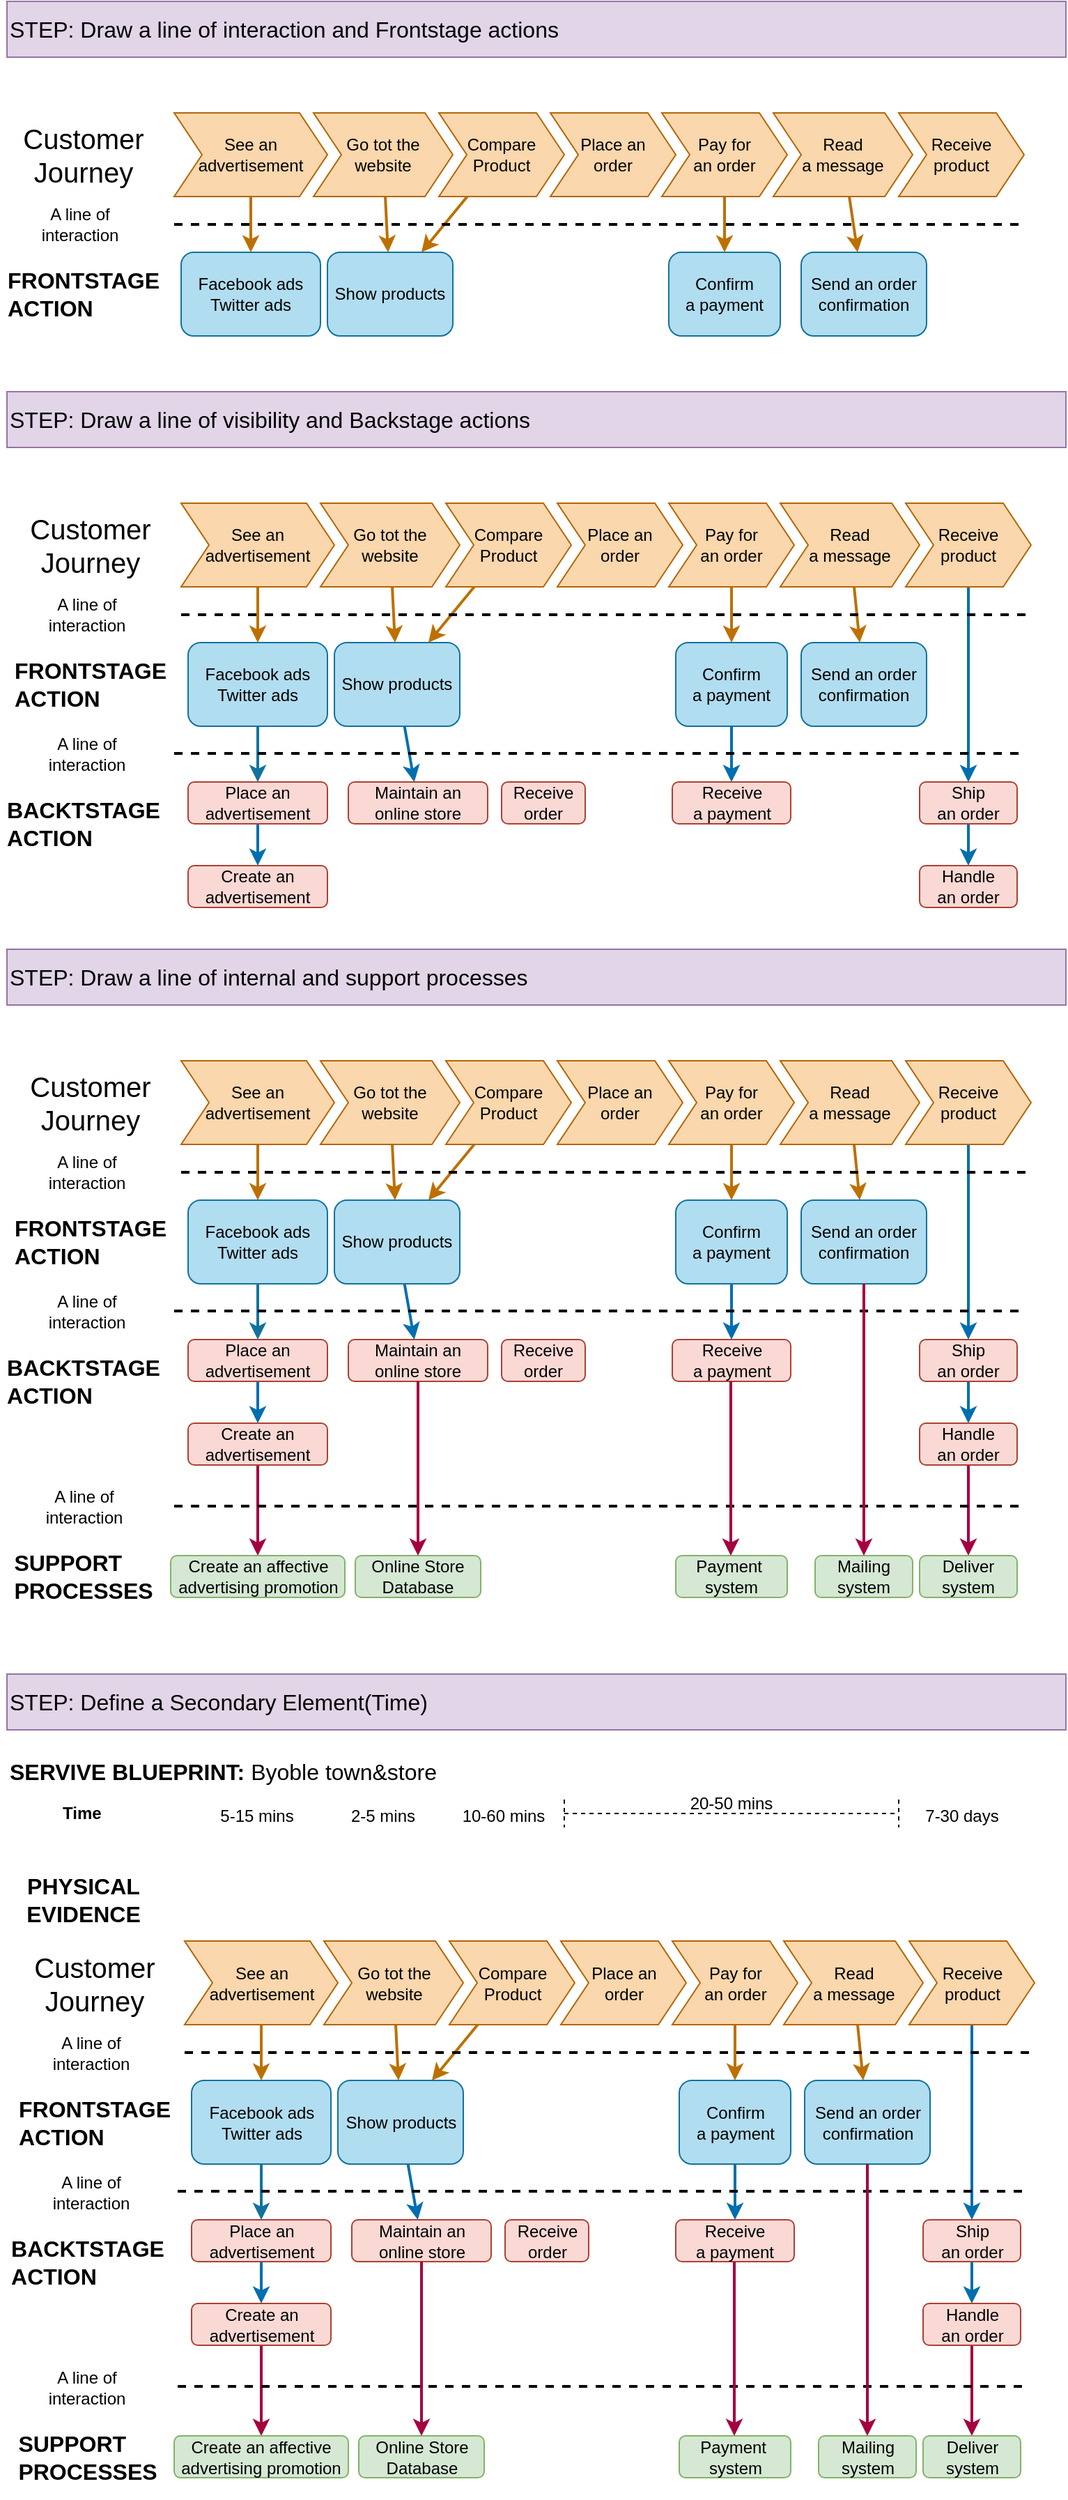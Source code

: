 <mxfile version="15.1.2" type="device"><diagram id="pQJXRi6Va8-4Ya0iCSnt" name="Page-1"><mxGraphModel dx="868" dy="482" grid="1" gridSize="10" guides="1" tooltips="1" connect="1" arrows="1" fold="1" page="1" pageScale="1" pageWidth="850" pageHeight="1100" math="0" shadow="0"><root><mxCell id="0"/><mxCell id="1" parent="0"/><mxCell id="IQzCryZlHW_llL3BDfa_-1" value="STEP: Draw a line of interaction and Frontstage actions" style="rounded=0;whiteSpace=wrap;html=1;align=left;fillColor=#e1d5e7;strokeColor=#9673a6;fontSize=16;" vertex="1" parent="1"><mxGeometry x="40" y="40" width="760" height="40" as="geometry"/></mxCell><mxCell id="IQzCryZlHW_llL3BDfa_-2" value="&lt;font style=&quot;font-size: 20px&quot;&gt;Customer Journey&lt;/font&gt;" style="text;html=1;strokeColor=none;fillColor=none;align=center;verticalAlign=middle;whiteSpace=wrap;rounded=0;" vertex="1" parent="1"><mxGeometry x="40" y="120" width="110" height="60" as="geometry"/></mxCell><mxCell id="IQzCryZlHW_llL3BDfa_-19" value="" style="rounded=0;orthogonalLoop=1;jettySize=auto;html=1;strokeWidth=2;exitX=0.5;exitY=1;exitDx=0;exitDy=0;fillColor=#f0a30a;strokeColor=#BD7000;entryX=0.5;entryY=0;entryDx=0;entryDy=0;" edge="1" parent="1" source="IQzCryZlHW_llL3BDfa_-3" target="IQzCryZlHW_llL3BDfa_-14"><mxGeometry relative="1" as="geometry"><mxPoint x="217" y="217" as="targetPoint"/></mxGeometry></mxCell><mxCell id="IQzCryZlHW_llL3BDfa_-3" value="See an &lt;br&gt;advertisement" style="shape=step;perimeter=stepPerimeter;whiteSpace=wrap;html=1;fixedSize=1;align=center;fillColor=#fad7ac;strokeColor=#b46504;" vertex="1" parent="1"><mxGeometry x="160" y="120" width="110" height="60" as="geometry"/></mxCell><mxCell id="IQzCryZlHW_llL3BDfa_-21" value="" style="rounded=0;orthogonalLoop=1;jettySize=auto;html=1;strokeWidth=2;fillColor=#f0a30a;strokeColor=#BD7000;" edge="1" parent="1" source="IQzCryZlHW_llL3BDfa_-4" target="IQzCryZlHW_llL3BDfa_-15"><mxGeometry relative="1" as="geometry"/></mxCell><mxCell id="IQzCryZlHW_llL3BDfa_-4" value="Go tot the &lt;br&gt;&lt;span style=&quot;color: rgba(0 , 0 , 0 , 0) ; font-family: monospace ; font-size: 0px&quot;&gt;%3CmxGraphModel%3E%3Croot%3E%3CmxCell%20id%3D%220%22%2F%3E%3CmxCell%20id%3D%221%22%20parent%3D%220%22%2F%3E%3CmxCell%20id%3D%222%22%20value%3D%22See%20an%20%26lt%3Bbr%26gt%3Badvertisement%22%20style%3D%22shape%3Dstep%3Bperimeter%3DstepPerimeter%3BwhiteSpace%3Dwrap%3Bhtml%3D1%3BfixedSize%3D1%3Balign%3Dcenter%3BfillColor%3D%23fff2cc%3BstrokeColor%3D%23d6b656%3B%22%20vertex%3D%221%22%20parent%3D%221%22%3E%3CmxGeometry%20x%3D%22150%22%20y%3D%22120%22%20width%3D%22130%22%20height%3D%2260%22%20as%3D%22geometry%22%2F%3E%3C%2FmxCell%3E%3C%2Froot%3E%3C%2FmxGraphModel%3E&lt;/span&gt;website" style="shape=step;perimeter=stepPerimeter;whiteSpace=wrap;html=1;fixedSize=1;align=center;fillColor=#fad7ac;strokeColor=#b46504;" vertex="1" parent="1"><mxGeometry x="260" y="120" width="100" height="60" as="geometry"/></mxCell><mxCell id="IQzCryZlHW_llL3BDfa_-22" value="" style="rounded=0;orthogonalLoop=1;jettySize=auto;html=1;strokeWidth=2;entryX=0.75;entryY=0;entryDx=0;entryDy=0;fillColor=#f0a30a;strokeColor=#BD7000;" edge="1" parent="1" source="IQzCryZlHW_llL3BDfa_-5" target="IQzCryZlHW_llL3BDfa_-15"><mxGeometry relative="1" as="geometry"/></mxCell><mxCell id="IQzCryZlHW_llL3BDfa_-5" value="Compare &lt;br&gt;Product" style="shape=step;perimeter=stepPerimeter;whiteSpace=wrap;html=1;fixedSize=1;align=center;fillColor=#fad7ac;strokeColor=#b46504;" vertex="1" parent="1"><mxGeometry x="350" y="120" width="90" height="60" as="geometry"/></mxCell><mxCell id="IQzCryZlHW_llL3BDfa_-6" value="Place an &lt;br&gt;order" style="shape=step;perimeter=stepPerimeter;whiteSpace=wrap;html=1;fixedSize=1;align=center;fillColor=#fad7ac;strokeColor=#b46504;" vertex="1" parent="1"><mxGeometry x="430" y="120" width="90" height="60" as="geometry"/></mxCell><mxCell id="IQzCryZlHW_llL3BDfa_-24" value="" style="edgeStyle=none;rounded=0;orthogonalLoop=1;jettySize=auto;html=1;strokeWidth=2;fillColor=#f0a30a;strokeColor=#BD7000;" edge="1" parent="1" source="IQzCryZlHW_llL3BDfa_-7" target="IQzCryZlHW_llL3BDfa_-16"><mxGeometry relative="1" as="geometry"/></mxCell><mxCell id="IQzCryZlHW_llL3BDfa_-7" value="Pay for &lt;br&gt;an order" style="shape=step;perimeter=stepPerimeter;whiteSpace=wrap;html=1;fixedSize=1;align=center;fillColor=#fad7ac;strokeColor=#b46504;" vertex="1" parent="1"><mxGeometry x="510" y="120" width="90" height="60" as="geometry"/></mxCell><mxCell id="IQzCryZlHW_llL3BDfa_-25" value="" style="edgeStyle=none;rounded=0;orthogonalLoop=1;jettySize=auto;html=1;strokeWidth=2;fillColor=#f0a30a;strokeColor=#BD7000;" edge="1" parent="1" source="IQzCryZlHW_llL3BDfa_-8" target="IQzCryZlHW_llL3BDfa_-17"><mxGeometry relative="1" as="geometry"/></mxCell><mxCell id="IQzCryZlHW_llL3BDfa_-8" value="Read &lt;br&gt;a message" style="shape=step;perimeter=stepPerimeter;whiteSpace=wrap;html=1;fixedSize=1;align=center;fillColor=#fad7ac;strokeColor=#b46504;" vertex="1" parent="1"><mxGeometry x="590" y="120" width="100" height="60" as="geometry"/></mxCell><mxCell id="IQzCryZlHW_llL3BDfa_-9" value="Receive &lt;br&gt;product" style="shape=step;perimeter=stepPerimeter;whiteSpace=wrap;html=1;fixedSize=1;align=center;fillColor=#fad7ac;strokeColor=#b46504;" vertex="1" parent="1"><mxGeometry x="680" y="120" width="90" height="60" as="geometry"/></mxCell><mxCell id="IQzCryZlHW_llL3BDfa_-10" value="" style="endArrow=none;dashed=1;html=1;strokeWidth=2;" edge="1" parent="1"><mxGeometry width="50" height="50" relative="1" as="geometry"><mxPoint x="160" y="200" as="sourcePoint"/><mxPoint x="770" y="200" as="targetPoint"/></mxGeometry></mxCell><mxCell id="IQzCryZlHW_llL3BDfa_-12" value="A line of &lt;br&gt;interaction" style="text;html=1;strokeColor=none;fillColor=none;align=center;verticalAlign=middle;whiteSpace=wrap;rounded=0;" vertex="1" parent="1"><mxGeometry x="35" y="190" width="115" height="20" as="geometry"/></mxCell><mxCell id="IQzCryZlHW_llL3BDfa_-13" value="&lt;font style=&quot;font-size: 16px&quot;&gt;FRONTSTAGE&lt;br&gt;&lt;div style=&quot;text-align: left&quot;&gt;&lt;span&gt;ACTION&lt;/span&gt;&lt;/div&gt;&lt;/font&gt;" style="text;html=1;strokeColor=none;fillColor=none;align=center;verticalAlign=middle;whiteSpace=wrap;rounded=0;fontStyle=1" vertex="1" parent="1"><mxGeometry x="40" y="220" width="110" height="60" as="geometry"/></mxCell><mxCell id="IQzCryZlHW_llL3BDfa_-14" value="Facebook ads&lt;br&gt;Twitter ads" style="rounded=1;whiteSpace=wrap;html=1;align=center;fillColor=#b1ddf0;strokeColor=#10739e;" vertex="1" parent="1"><mxGeometry x="165" y="220" width="100" height="60" as="geometry"/></mxCell><mxCell id="IQzCryZlHW_llL3BDfa_-15" value="Show products" style="rounded=1;whiteSpace=wrap;html=1;align=center;fillColor=#b1ddf0;strokeColor=#10739e;" vertex="1" parent="1"><mxGeometry x="270" y="220" width="90" height="60" as="geometry"/></mxCell><mxCell id="IQzCryZlHW_llL3BDfa_-16" value="Confirm&lt;br&gt;a payment" style="rounded=1;whiteSpace=wrap;html=1;align=center;fillColor=#b1ddf0;strokeColor=#10739e;" vertex="1" parent="1"><mxGeometry x="515" y="220" width="80" height="60" as="geometry"/></mxCell><mxCell id="IQzCryZlHW_llL3BDfa_-17" value="Send an order&lt;br&gt;confirmation" style="rounded=1;whiteSpace=wrap;html=1;align=center;fillColor=#b1ddf0;strokeColor=#10739e;" vertex="1" parent="1"><mxGeometry x="610" y="220" width="90" height="60" as="geometry"/></mxCell><mxCell id="IQzCryZlHW_llL3BDfa_-26" value="STEP: Draw a line of visibility and Backstage actions&amp;nbsp;" style="rounded=0;whiteSpace=wrap;html=1;align=left;fillColor=#e1d5e7;strokeColor=#9673a6;fontSize=16;" vertex="1" parent="1"><mxGeometry x="40" y="320" width="760" height="40" as="geometry"/></mxCell><mxCell id="IQzCryZlHW_llL3BDfa_-27" value="&lt;font style=&quot;font-size: 20px&quot;&gt;Customer Journey&lt;/font&gt;" style="text;html=1;strokeColor=none;fillColor=none;align=center;verticalAlign=middle;whiteSpace=wrap;rounded=0;" vertex="1" parent="1"><mxGeometry x="45" y="400" width="110" height="60" as="geometry"/></mxCell><mxCell id="IQzCryZlHW_llL3BDfa_-28" value="" style="rounded=0;orthogonalLoop=1;jettySize=auto;html=1;strokeWidth=2;exitX=0.5;exitY=1;exitDx=0;exitDy=0;fillColor=#f0a30a;strokeColor=#BD7000;entryX=0.5;entryY=0;entryDx=0;entryDy=0;" edge="1" parent="1" source="IQzCryZlHW_llL3BDfa_-29" target="IQzCryZlHW_llL3BDfa_-43"><mxGeometry relative="1" as="geometry"><mxPoint x="222" y="497" as="targetPoint"/></mxGeometry></mxCell><mxCell id="IQzCryZlHW_llL3BDfa_-29" value="See an &lt;br&gt;advertisement" style="shape=step;perimeter=stepPerimeter;whiteSpace=wrap;html=1;fixedSize=1;align=center;fillColor=#fad7ac;strokeColor=#b46504;" vertex="1" parent="1"><mxGeometry x="165" y="400" width="110" height="60" as="geometry"/></mxCell><mxCell id="IQzCryZlHW_llL3BDfa_-30" value="" style="rounded=0;orthogonalLoop=1;jettySize=auto;html=1;strokeWidth=2;fillColor=#f0a30a;strokeColor=#BD7000;" edge="1" parent="1" source="IQzCryZlHW_llL3BDfa_-31" target="IQzCryZlHW_llL3BDfa_-44"><mxGeometry relative="1" as="geometry"/></mxCell><mxCell id="IQzCryZlHW_llL3BDfa_-31" value="Go tot the &lt;br&gt;&lt;span style=&quot;color: rgba(0 , 0 , 0 , 0) ; font-family: monospace ; font-size: 0px&quot;&gt;%3CmxGraphModel%3E%3Croot%3E%3CmxCell%20id%3D%220%22%2F%3E%3CmxCell%20id%3D%221%22%20parent%3D%220%22%2F%3E%3CmxCell%20id%3D%222%22%20value%3D%22See%20an%20%26lt%3Bbr%26gt%3Badvertisement%22%20style%3D%22shape%3Dstep%3Bperimeter%3DstepPerimeter%3BwhiteSpace%3Dwrap%3Bhtml%3D1%3BfixedSize%3D1%3Balign%3Dcenter%3BfillColor%3D%23fff2cc%3BstrokeColor%3D%23d6b656%3B%22%20vertex%3D%221%22%20parent%3D%221%22%3E%3CmxGeometry%20x%3D%22150%22%20y%3D%22120%22%20width%3D%22130%22%20height%3D%2260%22%20as%3D%22geometry%22%2F%3E%3C%2FmxCell%3E%3C%2Froot%3E%3C%2FmxGraphModel%3E&lt;/span&gt;website" style="shape=step;perimeter=stepPerimeter;whiteSpace=wrap;html=1;fixedSize=1;align=center;fillColor=#fad7ac;strokeColor=#b46504;" vertex="1" parent="1"><mxGeometry x="265" y="400" width="100" height="60" as="geometry"/></mxCell><mxCell id="IQzCryZlHW_llL3BDfa_-32" value="" style="rounded=0;orthogonalLoop=1;jettySize=auto;html=1;strokeWidth=2;entryX=0.75;entryY=0;entryDx=0;entryDy=0;fillColor=#f0a30a;strokeColor=#BD7000;" edge="1" parent="1" source="IQzCryZlHW_llL3BDfa_-33" target="IQzCryZlHW_llL3BDfa_-44"><mxGeometry relative="1" as="geometry"/></mxCell><mxCell id="IQzCryZlHW_llL3BDfa_-33" value="Compare &lt;br&gt;Product" style="shape=step;perimeter=stepPerimeter;whiteSpace=wrap;html=1;fixedSize=1;align=center;fillColor=#fad7ac;strokeColor=#b46504;" vertex="1" parent="1"><mxGeometry x="355" y="400" width="90" height="60" as="geometry"/></mxCell><mxCell id="IQzCryZlHW_llL3BDfa_-34" value="Place an &lt;br&gt;order" style="shape=step;perimeter=stepPerimeter;whiteSpace=wrap;html=1;fixedSize=1;align=center;fillColor=#fad7ac;strokeColor=#b46504;" vertex="1" parent="1"><mxGeometry x="435" y="400" width="90" height="60" as="geometry"/></mxCell><mxCell id="IQzCryZlHW_llL3BDfa_-35" value="" style="edgeStyle=none;rounded=0;orthogonalLoop=1;jettySize=auto;html=1;strokeWidth=2;fillColor=#f0a30a;strokeColor=#BD7000;" edge="1" parent="1" source="IQzCryZlHW_llL3BDfa_-36" target="IQzCryZlHW_llL3BDfa_-45"><mxGeometry relative="1" as="geometry"/></mxCell><mxCell id="IQzCryZlHW_llL3BDfa_-36" value="Pay for &lt;br&gt;an order" style="shape=step;perimeter=stepPerimeter;whiteSpace=wrap;html=1;fixedSize=1;align=center;fillColor=#fad7ac;strokeColor=#b46504;" vertex="1" parent="1"><mxGeometry x="515" y="400" width="90" height="60" as="geometry"/></mxCell><mxCell id="IQzCryZlHW_llL3BDfa_-37" value="" style="edgeStyle=none;rounded=0;orthogonalLoop=1;jettySize=auto;html=1;strokeWidth=2;fillColor=#f0a30a;strokeColor=#BD7000;" edge="1" parent="1" source="IQzCryZlHW_llL3BDfa_-38" target="IQzCryZlHW_llL3BDfa_-46"><mxGeometry relative="1" as="geometry"/></mxCell><mxCell id="IQzCryZlHW_llL3BDfa_-38" value="Read &lt;br&gt;a message" style="shape=step;perimeter=stepPerimeter;whiteSpace=wrap;html=1;fixedSize=1;align=center;fillColor=#fad7ac;strokeColor=#b46504;" vertex="1" parent="1"><mxGeometry x="595" y="400" width="100" height="60" as="geometry"/></mxCell><mxCell id="IQzCryZlHW_llL3BDfa_-62" value="" style="edgeStyle=none;rounded=0;orthogonalLoop=1;jettySize=auto;html=1;fontSize=16;strokeWidth=2;entryX=0.5;entryY=0;entryDx=0;entryDy=0;fillColor=#1ba1e2;strokeColor=#006EAF;" edge="1" parent="1" source="IQzCryZlHW_llL3BDfa_-39" target="IQzCryZlHW_llL3BDfa_-56"><mxGeometry relative="1" as="geometry"/></mxCell><mxCell id="IQzCryZlHW_llL3BDfa_-39" value="Receive &lt;br&gt;product" style="shape=step;perimeter=stepPerimeter;whiteSpace=wrap;html=1;fixedSize=1;align=center;fillColor=#fad7ac;strokeColor=#b46504;" vertex="1" parent="1"><mxGeometry x="685" y="400" width="90" height="60" as="geometry"/></mxCell><mxCell id="IQzCryZlHW_llL3BDfa_-40" value="" style="endArrow=none;dashed=1;html=1;strokeWidth=2;" edge="1" parent="1"><mxGeometry width="50" height="50" relative="1" as="geometry"><mxPoint x="165" y="480" as="sourcePoint"/><mxPoint x="775" y="480" as="targetPoint"/></mxGeometry></mxCell><mxCell id="IQzCryZlHW_llL3BDfa_-41" value="A line of &lt;br&gt;interaction" style="text;html=1;strokeColor=none;fillColor=none;align=center;verticalAlign=middle;whiteSpace=wrap;rounded=0;" vertex="1" parent="1"><mxGeometry x="40" y="470" width="115" height="20" as="geometry"/></mxCell><mxCell id="IQzCryZlHW_llL3BDfa_-42" value="&lt;font style=&quot;font-size: 16px&quot;&gt;FRONTSTAGE&lt;br&gt;&lt;div style=&quot;text-align: left&quot;&gt;&lt;span&gt;ACTION&lt;/span&gt;&lt;/div&gt;&lt;/font&gt;" style="text;html=1;strokeColor=none;fillColor=none;align=center;verticalAlign=middle;whiteSpace=wrap;rounded=0;fontStyle=1" vertex="1" parent="1"><mxGeometry x="45" y="500" width="110" height="60" as="geometry"/></mxCell><mxCell id="IQzCryZlHW_llL3BDfa_-59" value="" style="edgeStyle=none;rounded=0;orthogonalLoop=1;jettySize=auto;html=1;fontSize=16;strokeWidth=2;entryX=0.5;entryY=0;entryDx=0;entryDy=0;fillColor=#b1ddf0;strokeColor=#10739e;" edge="1" parent="1" source="IQzCryZlHW_llL3BDfa_-43" target="IQzCryZlHW_llL3BDfa_-50"><mxGeometry relative="1" as="geometry"/></mxCell><mxCell id="IQzCryZlHW_llL3BDfa_-43" value="Facebook ads&lt;br&gt;Twitter ads" style="rounded=1;whiteSpace=wrap;html=1;align=center;fillColor=#b1ddf0;strokeColor=#10739e;" vertex="1" parent="1"><mxGeometry x="170" y="500" width="100" height="60" as="geometry"/></mxCell><mxCell id="IQzCryZlHW_llL3BDfa_-63" value="" style="edgeStyle=none;rounded=0;orthogonalLoop=1;jettySize=auto;html=1;fontSize=16;strokeWidth=2;fillColor=#1ba1e2;strokeColor=#006EAF;" edge="1" parent="1" source="IQzCryZlHW_llL3BDfa_-44" target="IQzCryZlHW_llL3BDfa_-53"><mxGeometry relative="1" as="geometry"/></mxCell><mxCell id="IQzCryZlHW_llL3BDfa_-44" value="Show products" style="rounded=1;whiteSpace=wrap;html=1;align=center;fillColor=#b1ddf0;strokeColor=#10739e;" vertex="1" parent="1"><mxGeometry x="275" y="500" width="90" height="60" as="geometry"/></mxCell><mxCell id="IQzCryZlHW_llL3BDfa_-64" value="" style="edgeStyle=none;rounded=0;orthogonalLoop=1;jettySize=auto;html=1;fontSize=16;strokeWidth=2;fillColor=#1ba1e2;strokeColor=#006EAF;" edge="1" parent="1" source="IQzCryZlHW_llL3BDfa_-45" target="IQzCryZlHW_llL3BDfa_-55"><mxGeometry relative="1" as="geometry"/></mxCell><mxCell id="IQzCryZlHW_llL3BDfa_-45" value="Confirm&lt;br&gt;a payment" style="rounded=1;whiteSpace=wrap;html=1;align=center;fillColor=#b1ddf0;strokeColor=#10739e;" vertex="1" parent="1"><mxGeometry x="520" y="500" width="80" height="60" as="geometry"/></mxCell><mxCell id="IQzCryZlHW_llL3BDfa_-46" value="Send an order&lt;br&gt;confirmation" style="rounded=1;whiteSpace=wrap;html=1;align=center;fillColor=#b1ddf0;strokeColor=#10739e;" vertex="1" parent="1"><mxGeometry x="610" y="500" width="90" height="60" as="geometry"/></mxCell><mxCell id="IQzCryZlHW_llL3BDfa_-47" value="A line of &lt;br&gt;interaction" style="text;html=1;strokeColor=none;fillColor=none;align=center;verticalAlign=middle;whiteSpace=wrap;rounded=0;" vertex="1" parent="1"><mxGeometry x="40" y="570" width="115" height="20" as="geometry"/></mxCell><mxCell id="IQzCryZlHW_llL3BDfa_-48" value="" style="endArrow=none;dashed=1;html=1;strokeWidth=2;" edge="1" parent="1"><mxGeometry width="50" height="50" relative="1" as="geometry"><mxPoint x="160" y="579.5" as="sourcePoint"/><mxPoint x="770" y="579.5" as="targetPoint"/></mxGeometry></mxCell><mxCell id="IQzCryZlHW_llL3BDfa_-49" value="&lt;font style=&quot;font-size: 16px&quot;&gt;BACKTSTAGE&lt;br&gt;&lt;div style=&quot;text-align: left&quot;&gt;&lt;span&gt;ACTION&lt;/span&gt;&lt;/div&gt;&lt;/font&gt;" style="text;html=1;strokeColor=none;fillColor=none;align=center;verticalAlign=middle;whiteSpace=wrap;rounded=0;fontStyle=1" vertex="1" parent="1"><mxGeometry x="40" y="600" width="110" height="60" as="geometry"/></mxCell><mxCell id="IQzCryZlHW_llL3BDfa_-60" value="" style="edgeStyle=none;rounded=0;orthogonalLoop=1;jettySize=auto;html=1;fontSize=16;strokeWidth=2;fillColor=#1ba1e2;strokeColor=#006EAF;" edge="1" parent="1" source="IQzCryZlHW_llL3BDfa_-50" target="IQzCryZlHW_llL3BDfa_-52"><mxGeometry relative="1" as="geometry"/></mxCell><mxCell id="IQzCryZlHW_llL3BDfa_-50" value="Place an advertisement" style="rounded=1;whiteSpace=wrap;html=1;align=center;fillColor=#fad9d5;strokeColor=#ae4132;" vertex="1" parent="1"><mxGeometry x="170" y="600" width="100" height="30" as="geometry"/></mxCell><mxCell id="IQzCryZlHW_llL3BDfa_-52" value="Create an advertisement" style="rounded=1;whiteSpace=wrap;html=1;align=center;fillColor=#fad9d5;strokeColor=#ae4132;" vertex="1" parent="1"><mxGeometry x="170" y="660" width="100" height="30" as="geometry"/></mxCell><mxCell id="IQzCryZlHW_llL3BDfa_-53" value="Maintain an&lt;br&gt;online store" style="rounded=1;whiteSpace=wrap;html=1;align=center;fillColor=#fad9d5;strokeColor=#ae4132;" vertex="1" parent="1"><mxGeometry x="285" y="600" width="100" height="30" as="geometry"/></mxCell><mxCell id="IQzCryZlHW_llL3BDfa_-54" value="Receive&lt;br&gt;order" style="rounded=1;whiteSpace=wrap;html=1;align=center;fillColor=#fad9d5;strokeColor=#ae4132;" vertex="1" parent="1"><mxGeometry x="395" y="600" width="60" height="30" as="geometry"/></mxCell><mxCell id="IQzCryZlHW_llL3BDfa_-55" value="Receive&lt;br&gt;a payment" style="rounded=1;whiteSpace=wrap;html=1;align=center;fillColor=#fad9d5;strokeColor=#ae4132;" vertex="1" parent="1"><mxGeometry x="517.5" y="600" width="85" height="30" as="geometry"/></mxCell><mxCell id="IQzCryZlHW_llL3BDfa_-61" value="" style="edgeStyle=none;rounded=0;orthogonalLoop=1;jettySize=auto;html=1;fontSize=16;strokeWidth=2;fillColor=#1ba1e2;strokeColor=#006EAF;" edge="1" parent="1" source="IQzCryZlHW_llL3BDfa_-56" target="IQzCryZlHW_llL3BDfa_-57"><mxGeometry relative="1" as="geometry"/></mxCell><mxCell id="IQzCryZlHW_llL3BDfa_-56" value="Ship &lt;br&gt;an order" style="rounded=1;whiteSpace=wrap;html=1;align=center;fillColor=#fad9d5;strokeColor=#ae4132;" vertex="1" parent="1"><mxGeometry x="695" y="600" width="70" height="30" as="geometry"/></mxCell><mxCell id="IQzCryZlHW_llL3BDfa_-57" value="Handle &lt;br&gt;an order" style="rounded=1;whiteSpace=wrap;html=1;align=center;fillColor=#fad9d5;strokeColor=#ae4132;" vertex="1" parent="1"><mxGeometry x="695" y="660" width="70" height="30" as="geometry"/></mxCell><mxCell id="IQzCryZlHW_llL3BDfa_-66" value="STEP: Draw a line of internal and support processes&amp;nbsp;" style="rounded=0;whiteSpace=wrap;html=1;align=left;fillColor=#e1d5e7;strokeColor=#9673a6;fontSize=16;" vertex="1" parent="1"><mxGeometry x="40" y="720" width="760" height="40" as="geometry"/></mxCell><mxCell id="IQzCryZlHW_llL3BDfa_-67" value="&lt;font style=&quot;font-size: 20px&quot;&gt;Customer Journey&lt;/font&gt;" style="text;html=1;strokeColor=none;fillColor=none;align=center;verticalAlign=middle;whiteSpace=wrap;rounded=0;" vertex="1" parent="1"><mxGeometry x="45" y="800" width="110" height="60" as="geometry"/></mxCell><mxCell id="IQzCryZlHW_llL3BDfa_-68" value="" style="rounded=0;orthogonalLoop=1;jettySize=auto;html=1;strokeWidth=2;exitX=0.5;exitY=1;exitDx=0;exitDy=0;fillColor=#f0a30a;strokeColor=#BD7000;entryX=0.5;entryY=0;entryDx=0;entryDy=0;" edge="1" parent="1" source="IQzCryZlHW_llL3BDfa_-69" target="IQzCryZlHW_llL3BDfa_-85"><mxGeometry relative="1" as="geometry"><mxPoint x="222" y="897" as="targetPoint"/></mxGeometry></mxCell><mxCell id="IQzCryZlHW_llL3BDfa_-69" value="See an &lt;br&gt;advertisement" style="shape=step;perimeter=stepPerimeter;whiteSpace=wrap;html=1;fixedSize=1;align=center;fillColor=#fad7ac;strokeColor=#b46504;" vertex="1" parent="1"><mxGeometry x="165" y="800" width="110" height="60" as="geometry"/></mxCell><mxCell id="IQzCryZlHW_llL3BDfa_-70" value="" style="rounded=0;orthogonalLoop=1;jettySize=auto;html=1;strokeWidth=2;fillColor=#f0a30a;strokeColor=#BD7000;" edge="1" parent="1" source="IQzCryZlHW_llL3BDfa_-71" target="IQzCryZlHW_llL3BDfa_-87"><mxGeometry relative="1" as="geometry"/></mxCell><mxCell id="IQzCryZlHW_llL3BDfa_-71" value="Go tot the &lt;br&gt;&lt;span style=&quot;color: rgba(0 , 0 , 0 , 0) ; font-family: monospace ; font-size: 0px&quot;&gt;%3CmxGraphModel%3E%3Croot%3E%3CmxCell%20id%3D%220%22%2F%3E%3CmxCell%20id%3D%221%22%20parent%3D%220%22%2F%3E%3CmxCell%20id%3D%222%22%20value%3D%22See%20an%20%26lt%3Bbr%26gt%3Badvertisement%22%20style%3D%22shape%3Dstep%3Bperimeter%3DstepPerimeter%3BwhiteSpace%3Dwrap%3Bhtml%3D1%3BfixedSize%3D1%3Balign%3Dcenter%3BfillColor%3D%23fff2cc%3BstrokeColor%3D%23d6b656%3B%22%20vertex%3D%221%22%20parent%3D%221%22%3E%3CmxGeometry%20x%3D%22150%22%20y%3D%22120%22%20width%3D%22130%22%20height%3D%2260%22%20as%3D%22geometry%22%2F%3E%3C%2FmxCell%3E%3C%2Froot%3E%3C%2FmxGraphModel%3E&lt;/span&gt;website" style="shape=step;perimeter=stepPerimeter;whiteSpace=wrap;html=1;fixedSize=1;align=center;fillColor=#fad7ac;strokeColor=#b46504;" vertex="1" parent="1"><mxGeometry x="265" y="800" width="100" height="60" as="geometry"/></mxCell><mxCell id="IQzCryZlHW_llL3BDfa_-72" value="" style="rounded=0;orthogonalLoop=1;jettySize=auto;html=1;strokeWidth=2;entryX=0.75;entryY=0;entryDx=0;entryDy=0;fillColor=#f0a30a;strokeColor=#BD7000;" edge="1" parent="1" source="IQzCryZlHW_llL3BDfa_-73" target="IQzCryZlHW_llL3BDfa_-87"><mxGeometry relative="1" as="geometry"/></mxCell><mxCell id="IQzCryZlHW_llL3BDfa_-73" value="Compare &lt;br&gt;Product" style="shape=step;perimeter=stepPerimeter;whiteSpace=wrap;html=1;fixedSize=1;align=center;fillColor=#fad7ac;strokeColor=#b46504;" vertex="1" parent="1"><mxGeometry x="355" y="800" width="90" height="60" as="geometry"/></mxCell><mxCell id="IQzCryZlHW_llL3BDfa_-74" value="Place an &lt;br&gt;order" style="shape=step;perimeter=stepPerimeter;whiteSpace=wrap;html=1;fixedSize=1;align=center;fillColor=#fad7ac;strokeColor=#b46504;" vertex="1" parent="1"><mxGeometry x="435" y="800" width="90" height="60" as="geometry"/></mxCell><mxCell id="IQzCryZlHW_llL3BDfa_-75" value="" style="edgeStyle=none;rounded=0;orthogonalLoop=1;jettySize=auto;html=1;strokeWidth=2;fillColor=#f0a30a;strokeColor=#BD7000;" edge="1" parent="1" source="IQzCryZlHW_llL3BDfa_-76" target="IQzCryZlHW_llL3BDfa_-89"><mxGeometry relative="1" as="geometry"/></mxCell><mxCell id="IQzCryZlHW_llL3BDfa_-76" value="Pay for &lt;br&gt;an order" style="shape=step;perimeter=stepPerimeter;whiteSpace=wrap;html=1;fixedSize=1;align=center;fillColor=#fad7ac;strokeColor=#b46504;" vertex="1" parent="1"><mxGeometry x="515" y="800" width="90" height="60" as="geometry"/></mxCell><mxCell id="IQzCryZlHW_llL3BDfa_-77" value="" style="edgeStyle=none;rounded=0;orthogonalLoop=1;jettySize=auto;html=1;strokeWidth=2;fillColor=#f0a30a;strokeColor=#BD7000;" edge="1" parent="1" source="IQzCryZlHW_llL3BDfa_-78" target="IQzCryZlHW_llL3BDfa_-90"><mxGeometry relative="1" as="geometry"/></mxCell><mxCell id="IQzCryZlHW_llL3BDfa_-78" value="Read &lt;br&gt;a message" style="shape=step;perimeter=stepPerimeter;whiteSpace=wrap;html=1;fixedSize=1;align=center;fillColor=#fad7ac;strokeColor=#b46504;" vertex="1" parent="1"><mxGeometry x="595" y="800" width="100" height="60" as="geometry"/></mxCell><mxCell id="IQzCryZlHW_llL3BDfa_-79" value="" style="edgeStyle=none;rounded=0;orthogonalLoop=1;jettySize=auto;html=1;fontSize=16;strokeWidth=2;entryX=0.5;entryY=0;entryDx=0;entryDy=0;fillColor=#1ba1e2;strokeColor=#006EAF;" edge="1" parent="1" source="IQzCryZlHW_llL3BDfa_-80" target="IQzCryZlHW_llL3BDfa_-101"><mxGeometry relative="1" as="geometry"/></mxCell><mxCell id="IQzCryZlHW_llL3BDfa_-80" value="Receive &lt;br&gt;product" style="shape=step;perimeter=stepPerimeter;whiteSpace=wrap;html=1;fixedSize=1;align=center;fillColor=#fad7ac;strokeColor=#b46504;" vertex="1" parent="1"><mxGeometry x="685" y="800" width="90" height="60" as="geometry"/></mxCell><mxCell id="IQzCryZlHW_llL3BDfa_-81" value="" style="endArrow=none;dashed=1;html=1;strokeWidth=2;" edge="1" parent="1"><mxGeometry width="50" height="50" relative="1" as="geometry"><mxPoint x="165" y="880" as="sourcePoint"/><mxPoint x="775" y="880" as="targetPoint"/></mxGeometry></mxCell><mxCell id="IQzCryZlHW_llL3BDfa_-82" value="A line of &lt;br&gt;interaction" style="text;html=1;strokeColor=none;fillColor=none;align=center;verticalAlign=middle;whiteSpace=wrap;rounded=0;" vertex="1" parent="1"><mxGeometry x="40" y="870" width="115" height="20" as="geometry"/></mxCell><mxCell id="IQzCryZlHW_llL3BDfa_-83" value="&lt;font style=&quot;font-size: 16px&quot;&gt;FRONTSTAGE&lt;br&gt;&lt;div style=&quot;text-align: left&quot;&gt;&lt;span&gt;ACTION&lt;/span&gt;&lt;/div&gt;&lt;/font&gt;" style="text;html=1;strokeColor=none;fillColor=none;align=center;verticalAlign=middle;whiteSpace=wrap;rounded=0;fontStyle=1" vertex="1" parent="1"><mxGeometry x="45" y="900" width="110" height="60" as="geometry"/></mxCell><mxCell id="IQzCryZlHW_llL3BDfa_-84" value="" style="edgeStyle=none;rounded=0;orthogonalLoop=1;jettySize=auto;html=1;fontSize=16;strokeWidth=2;entryX=0.5;entryY=0;entryDx=0;entryDy=0;fillColor=#b1ddf0;strokeColor=#10739e;" edge="1" parent="1" source="IQzCryZlHW_llL3BDfa_-85" target="IQzCryZlHW_llL3BDfa_-95"><mxGeometry relative="1" as="geometry"/></mxCell><mxCell id="IQzCryZlHW_llL3BDfa_-85" value="Facebook ads&lt;br&gt;Twitter ads" style="rounded=1;whiteSpace=wrap;html=1;align=center;fillColor=#b1ddf0;strokeColor=#10739e;" vertex="1" parent="1"><mxGeometry x="170" y="900" width="100" height="60" as="geometry"/></mxCell><mxCell id="IQzCryZlHW_llL3BDfa_-86" value="" style="edgeStyle=none;rounded=0;orthogonalLoop=1;jettySize=auto;html=1;fontSize=16;strokeWidth=2;fillColor=#1ba1e2;strokeColor=#006EAF;" edge="1" parent="1" source="IQzCryZlHW_llL3BDfa_-87" target="IQzCryZlHW_llL3BDfa_-97"><mxGeometry relative="1" as="geometry"/></mxCell><mxCell id="IQzCryZlHW_llL3BDfa_-87" value="Show products" style="rounded=1;whiteSpace=wrap;html=1;align=center;fillColor=#b1ddf0;strokeColor=#10739e;" vertex="1" parent="1"><mxGeometry x="275" y="900" width="90" height="60" as="geometry"/></mxCell><mxCell id="IQzCryZlHW_llL3BDfa_-88" value="" style="edgeStyle=none;rounded=0;orthogonalLoop=1;jettySize=auto;html=1;fontSize=16;strokeWidth=2;fillColor=#1ba1e2;strokeColor=#006EAF;" edge="1" parent="1" source="IQzCryZlHW_llL3BDfa_-89" target="IQzCryZlHW_llL3BDfa_-99"><mxGeometry relative="1" as="geometry"/></mxCell><mxCell id="IQzCryZlHW_llL3BDfa_-89" value="Confirm&lt;br&gt;a payment" style="rounded=1;whiteSpace=wrap;html=1;align=center;fillColor=#b1ddf0;strokeColor=#10739e;" vertex="1" parent="1"><mxGeometry x="520" y="900" width="80" height="60" as="geometry"/></mxCell><mxCell id="IQzCryZlHW_llL3BDfa_-90" value="Send an order&lt;br&gt;confirmation" style="rounded=1;whiteSpace=wrap;html=1;align=center;fillColor=#b1ddf0;strokeColor=#10739e;" vertex="1" parent="1"><mxGeometry x="610" y="900" width="90" height="60" as="geometry"/></mxCell><mxCell id="IQzCryZlHW_llL3BDfa_-91" value="A line of &lt;br&gt;interaction" style="text;html=1;strokeColor=none;fillColor=none;align=center;verticalAlign=middle;whiteSpace=wrap;rounded=0;" vertex="1" parent="1"><mxGeometry x="40" y="970" width="115" height="20" as="geometry"/></mxCell><mxCell id="IQzCryZlHW_llL3BDfa_-92" value="" style="endArrow=none;dashed=1;html=1;strokeWidth=2;" edge="1" parent="1"><mxGeometry width="50" height="50" relative="1" as="geometry"><mxPoint x="160" y="979.5" as="sourcePoint"/><mxPoint x="770" y="979.5" as="targetPoint"/></mxGeometry></mxCell><mxCell id="IQzCryZlHW_llL3BDfa_-93" value="&lt;font style=&quot;font-size: 16px&quot;&gt;BACKTSTAGE&lt;br&gt;&lt;div style=&quot;text-align: left&quot;&gt;&lt;span&gt;ACTION&lt;/span&gt;&lt;/div&gt;&lt;/font&gt;" style="text;html=1;strokeColor=none;fillColor=none;align=center;verticalAlign=middle;whiteSpace=wrap;rounded=0;fontStyle=1" vertex="1" parent="1"><mxGeometry x="40" y="1000" width="110" height="60" as="geometry"/></mxCell><mxCell id="IQzCryZlHW_llL3BDfa_-94" value="" style="edgeStyle=none;rounded=0;orthogonalLoop=1;jettySize=auto;html=1;fontSize=16;strokeWidth=2;fillColor=#1ba1e2;strokeColor=#006EAF;" edge="1" parent="1" source="IQzCryZlHW_llL3BDfa_-95" target="IQzCryZlHW_llL3BDfa_-96"><mxGeometry relative="1" as="geometry"/></mxCell><mxCell id="IQzCryZlHW_llL3BDfa_-95" value="Place an advertisement" style="rounded=1;whiteSpace=wrap;html=1;align=center;fillColor=#fad9d5;strokeColor=#ae4132;" vertex="1" parent="1"><mxGeometry x="170" y="1000" width="100" height="30" as="geometry"/></mxCell><mxCell id="IQzCryZlHW_llL3BDfa_-111" value="" style="edgeStyle=none;rounded=0;orthogonalLoop=1;jettySize=auto;html=1;fontSize=16;strokeWidth=2;fillColor=#d80073;strokeColor=#A50040;" edge="1" parent="1" source="IQzCryZlHW_llL3BDfa_-96" target="IQzCryZlHW_llL3BDfa_-106"><mxGeometry relative="1" as="geometry"/></mxCell><mxCell id="IQzCryZlHW_llL3BDfa_-96" value="Create an advertisement" style="rounded=1;whiteSpace=wrap;html=1;align=center;fillColor=#fad9d5;strokeColor=#ae4132;" vertex="1" parent="1"><mxGeometry x="170" y="1060" width="100" height="30" as="geometry"/></mxCell><mxCell id="IQzCryZlHW_llL3BDfa_-97" value="Maintain an&lt;br&gt;online store" style="rounded=1;whiteSpace=wrap;html=1;align=center;fillColor=#fad9d5;strokeColor=#ae4132;" vertex="1" parent="1"><mxGeometry x="285" y="1000" width="100" height="30" as="geometry"/></mxCell><mxCell id="IQzCryZlHW_llL3BDfa_-98" value="Receive&lt;br&gt;order" style="rounded=1;whiteSpace=wrap;html=1;align=center;fillColor=#fad9d5;strokeColor=#ae4132;" vertex="1" parent="1"><mxGeometry x="395" y="1000" width="60" height="30" as="geometry"/></mxCell><mxCell id="IQzCryZlHW_llL3BDfa_-99" value="Receive&lt;br&gt;a payment" style="rounded=1;whiteSpace=wrap;html=1;align=center;fillColor=#fad9d5;strokeColor=#ae4132;" vertex="1" parent="1"><mxGeometry x="517.5" y="1000" width="85" height="30" as="geometry"/></mxCell><mxCell id="IQzCryZlHW_llL3BDfa_-100" value="" style="edgeStyle=none;rounded=0;orthogonalLoop=1;jettySize=auto;html=1;fontSize=16;strokeWidth=2;fillColor=#1ba1e2;strokeColor=#006EAF;" edge="1" parent="1" source="IQzCryZlHW_llL3BDfa_-101" target="IQzCryZlHW_llL3BDfa_-102"><mxGeometry relative="1" as="geometry"/></mxCell><mxCell id="IQzCryZlHW_llL3BDfa_-101" value="Ship &lt;br&gt;an order" style="rounded=1;whiteSpace=wrap;html=1;align=center;fillColor=#fad9d5;strokeColor=#ae4132;" vertex="1" parent="1"><mxGeometry x="695" y="1000" width="70" height="30" as="geometry"/></mxCell><mxCell id="IQzCryZlHW_llL3BDfa_-115" value="" style="edgeStyle=none;rounded=0;orthogonalLoop=1;jettySize=auto;html=1;fontSize=16;strokeWidth=2;fillColor=#d80073;strokeColor=#A50040;" edge="1" parent="1" source="IQzCryZlHW_llL3BDfa_-102" target="IQzCryZlHW_llL3BDfa_-110"><mxGeometry relative="1" as="geometry"/></mxCell><mxCell id="IQzCryZlHW_llL3BDfa_-102" value="Handle &lt;br&gt;an order" style="rounded=1;whiteSpace=wrap;html=1;align=center;fillColor=#fad9d5;strokeColor=#ae4132;" vertex="1" parent="1"><mxGeometry x="695" y="1060" width="70" height="30" as="geometry"/></mxCell><mxCell id="IQzCryZlHW_llL3BDfa_-103" value="A line of &lt;br&gt;interaction" style="text;html=1;strokeColor=none;fillColor=none;align=center;verticalAlign=middle;whiteSpace=wrap;rounded=0;" vertex="1" parent="1"><mxGeometry x="37.5" y="1110" width="115" height="20" as="geometry"/></mxCell><mxCell id="IQzCryZlHW_llL3BDfa_-104" value="" style="endArrow=none;dashed=1;html=1;strokeWidth=2;" edge="1" parent="1"><mxGeometry width="50" height="50" relative="1" as="geometry"><mxPoint x="160" y="1119.5" as="sourcePoint"/><mxPoint x="770" y="1119.5" as="targetPoint"/></mxGeometry></mxCell><mxCell id="IQzCryZlHW_llL3BDfa_-105" value="&lt;div style=&quot;text-align: left&quot;&gt;&lt;span style=&quot;font-size: 16px&quot;&gt;SUPPORT&lt;/span&gt;&lt;/div&gt;&lt;font style=&quot;font-size: 16px&quot;&gt;&lt;div style=&quot;text-align: left&quot;&gt;&lt;span&gt;PROCESSES&lt;/span&gt;&lt;/div&gt;&lt;/font&gt;" style="text;html=1;strokeColor=none;fillColor=none;align=center;verticalAlign=middle;whiteSpace=wrap;rounded=0;fontStyle=1" vertex="1" parent="1"><mxGeometry x="40" y="1140" width="110" height="60" as="geometry"/></mxCell><mxCell id="IQzCryZlHW_llL3BDfa_-106" value="Create an affective advertising promotion" style="rounded=1;whiteSpace=wrap;html=1;align=center;fillColor=#d5e8d4;strokeColor=#82b366;" vertex="1" parent="1"><mxGeometry x="157.5" y="1155" width="125" height="30" as="geometry"/></mxCell><mxCell id="IQzCryZlHW_llL3BDfa_-107" value="Online Store&lt;br&gt;Database" style="rounded=1;whiteSpace=wrap;html=1;align=center;fillColor=#d5e8d4;strokeColor=#82b366;" vertex="1" parent="1"><mxGeometry x="290" y="1155" width="90" height="30" as="geometry"/></mxCell><mxCell id="IQzCryZlHW_llL3BDfa_-108" value="Payment&amp;nbsp;&lt;br&gt;system" style="rounded=1;whiteSpace=wrap;html=1;align=center;fillColor=#d5e8d4;strokeColor=#82b366;" vertex="1" parent="1"><mxGeometry x="520" y="1155" width="80" height="30" as="geometry"/></mxCell><mxCell id="IQzCryZlHW_llL3BDfa_-109" value="Mailing &lt;br&gt;system" style="rounded=1;whiteSpace=wrap;html=1;align=center;fillColor=#d5e8d4;strokeColor=#82b366;" vertex="1" parent="1"><mxGeometry x="620" y="1155" width="70" height="30" as="geometry"/></mxCell><mxCell id="IQzCryZlHW_llL3BDfa_-110" value="Deliver system" style="rounded=1;whiteSpace=wrap;html=1;align=center;fillColor=#d5e8d4;strokeColor=#82b366;" vertex="1" parent="1"><mxGeometry x="695" y="1155" width="70" height="30" as="geometry"/></mxCell><mxCell id="IQzCryZlHW_llL3BDfa_-112" value="" style="edgeStyle=none;rounded=0;orthogonalLoop=1;jettySize=auto;html=1;fontSize=16;strokeWidth=2;exitX=0.5;exitY=1;exitDx=0;exitDy=0;entryX=0.5;entryY=0;entryDx=0;entryDy=0;fillColor=#d80073;strokeColor=#A50040;" edge="1" parent="1" source="IQzCryZlHW_llL3BDfa_-97" target="IQzCryZlHW_llL3BDfa_-107"><mxGeometry relative="1" as="geometry"><mxPoint x="230" y="1100" as="sourcePoint"/><mxPoint x="230" y="1165" as="targetPoint"/></mxGeometry></mxCell><mxCell id="IQzCryZlHW_llL3BDfa_-113" value="" style="edgeStyle=none;rounded=0;orthogonalLoop=1;jettySize=auto;html=1;fontSize=16;strokeWidth=2;exitX=0.5;exitY=1;exitDx=0;exitDy=0;entryX=0.5;entryY=0;entryDx=0;entryDy=0;fillColor=#d80073;strokeColor=#A50040;" edge="1" parent="1"><mxGeometry relative="1" as="geometry"><mxPoint x="559.5" y="1030" as="sourcePoint"/><mxPoint x="559.5" y="1155" as="targetPoint"/></mxGeometry></mxCell><mxCell id="IQzCryZlHW_llL3BDfa_-114" value="" style="edgeStyle=none;rounded=0;orthogonalLoop=1;jettySize=auto;html=1;fontSize=16;strokeWidth=2;entryX=0.5;entryY=0;entryDx=0;entryDy=0;fillColor=#d80073;strokeColor=#A50040;" edge="1" parent="1" target="IQzCryZlHW_llL3BDfa_-109"><mxGeometry relative="1" as="geometry"><mxPoint x="655" y="960" as="sourcePoint"/><mxPoint x="654.5" y="1085" as="targetPoint"/></mxGeometry></mxCell><mxCell id="IQzCryZlHW_llL3BDfa_-116" value="STEP: Define a Secondary Element(Time)&amp;nbsp;" style="rounded=0;whiteSpace=wrap;html=1;align=left;fillColor=#e1d5e7;strokeColor=#9673a6;fontSize=16;" vertex="1" parent="1"><mxGeometry x="40" y="1240" width="760" height="40" as="geometry"/></mxCell><mxCell id="IQzCryZlHW_llL3BDfa_-117" value="&lt;font style=&quot;font-size: 20px&quot;&gt;Customer Journey&lt;/font&gt;" style="text;html=1;strokeColor=none;fillColor=none;align=center;verticalAlign=middle;whiteSpace=wrap;rounded=0;" vertex="1" parent="1"><mxGeometry x="47.5" y="1431.5" width="110" height="60" as="geometry"/></mxCell><mxCell id="IQzCryZlHW_llL3BDfa_-118" value="" style="rounded=0;orthogonalLoop=1;jettySize=auto;html=1;strokeWidth=2;exitX=0.5;exitY=1;exitDx=0;exitDy=0;fillColor=#f0a30a;strokeColor=#BD7000;entryX=0.5;entryY=0;entryDx=0;entryDy=0;" edge="1" parent="1" source="IQzCryZlHW_llL3BDfa_-119" target="IQzCryZlHW_llL3BDfa_-135"><mxGeometry relative="1" as="geometry"><mxPoint x="224.5" y="1528.5" as="targetPoint"/></mxGeometry></mxCell><mxCell id="IQzCryZlHW_llL3BDfa_-119" value="See an &lt;br&gt;advertisement" style="shape=step;perimeter=stepPerimeter;whiteSpace=wrap;html=1;fixedSize=1;align=center;fillColor=#fad7ac;strokeColor=#b46504;" vertex="1" parent="1"><mxGeometry x="167.5" y="1431.5" width="110" height="60" as="geometry"/></mxCell><mxCell id="IQzCryZlHW_llL3BDfa_-120" value="" style="rounded=0;orthogonalLoop=1;jettySize=auto;html=1;strokeWidth=2;fillColor=#f0a30a;strokeColor=#BD7000;" edge="1" parent="1" source="IQzCryZlHW_llL3BDfa_-121" target="IQzCryZlHW_llL3BDfa_-137"><mxGeometry relative="1" as="geometry"/></mxCell><mxCell id="IQzCryZlHW_llL3BDfa_-121" value="Go tot the &lt;br&gt;&lt;span style=&quot;color: rgba(0 , 0 , 0 , 0) ; font-family: monospace ; font-size: 0px&quot;&gt;%3CmxGraphModel%3E%3Croot%3E%3CmxCell%20id%3D%220%22%2F%3E%3CmxCell%20id%3D%221%22%20parent%3D%220%22%2F%3E%3CmxCell%20id%3D%222%22%20value%3D%22See%20an%20%26lt%3Bbr%26gt%3Badvertisement%22%20style%3D%22shape%3Dstep%3Bperimeter%3DstepPerimeter%3BwhiteSpace%3Dwrap%3Bhtml%3D1%3BfixedSize%3D1%3Balign%3Dcenter%3BfillColor%3D%23fff2cc%3BstrokeColor%3D%23d6b656%3B%22%20vertex%3D%221%22%20parent%3D%221%22%3E%3CmxGeometry%20x%3D%22150%22%20y%3D%22120%22%20width%3D%22130%22%20height%3D%2260%22%20as%3D%22geometry%22%2F%3E%3C%2FmxCell%3E%3C%2Froot%3E%3C%2FmxGraphModel%3E&lt;/span&gt;website" style="shape=step;perimeter=stepPerimeter;whiteSpace=wrap;html=1;fixedSize=1;align=center;fillColor=#fad7ac;strokeColor=#b46504;" vertex="1" parent="1"><mxGeometry x="267.5" y="1431.5" width="100" height="60" as="geometry"/></mxCell><mxCell id="IQzCryZlHW_llL3BDfa_-122" value="" style="rounded=0;orthogonalLoop=1;jettySize=auto;html=1;strokeWidth=2;entryX=0.75;entryY=0;entryDx=0;entryDy=0;fillColor=#f0a30a;strokeColor=#BD7000;" edge="1" parent="1" source="IQzCryZlHW_llL3BDfa_-123" target="IQzCryZlHW_llL3BDfa_-137"><mxGeometry relative="1" as="geometry"/></mxCell><mxCell id="IQzCryZlHW_llL3BDfa_-123" value="Compare &lt;br&gt;Product" style="shape=step;perimeter=stepPerimeter;whiteSpace=wrap;html=1;fixedSize=1;align=center;fillColor=#fad7ac;strokeColor=#b46504;" vertex="1" parent="1"><mxGeometry x="357.5" y="1431.5" width="90" height="60" as="geometry"/></mxCell><mxCell id="IQzCryZlHW_llL3BDfa_-124" value="Place an &lt;br&gt;order" style="shape=step;perimeter=stepPerimeter;whiteSpace=wrap;html=1;fixedSize=1;align=center;fillColor=#fad7ac;strokeColor=#b46504;" vertex="1" parent="1"><mxGeometry x="437.5" y="1431.5" width="90" height="60" as="geometry"/></mxCell><mxCell id="IQzCryZlHW_llL3BDfa_-125" value="" style="edgeStyle=none;rounded=0;orthogonalLoop=1;jettySize=auto;html=1;strokeWidth=2;fillColor=#f0a30a;strokeColor=#BD7000;" edge="1" parent="1" source="IQzCryZlHW_llL3BDfa_-126" target="IQzCryZlHW_llL3BDfa_-139"><mxGeometry relative="1" as="geometry"/></mxCell><mxCell id="IQzCryZlHW_llL3BDfa_-126" value="Pay for &lt;br&gt;an order" style="shape=step;perimeter=stepPerimeter;whiteSpace=wrap;html=1;fixedSize=1;align=center;fillColor=#fad7ac;strokeColor=#b46504;" vertex="1" parent="1"><mxGeometry x="517.5" y="1431.5" width="90" height="60" as="geometry"/></mxCell><mxCell id="IQzCryZlHW_llL3BDfa_-127" value="" style="edgeStyle=none;rounded=0;orthogonalLoop=1;jettySize=auto;html=1;strokeWidth=2;fillColor=#f0a30a;strokeColor=#BD7000;" edge="1" parent="1" source="IQzCryZlHW_llL3BDfa_-128" target="IQzCryZlHW_llL3BDfa_-140"><mxGeometry relative="1" as="geometry"/></mxCell><mxCell id="IQzCryZlHW_llL3BDfa_-128" value="Read &lt;br&gt;a message" style="shape=step;perimeter=stepPerimeter;whiteSpace=wrap;html=1;fixedSize=1;align=center;fillColor=#fad7ac;strokeColor=#b46504;" vertex="1" parent="1"><mxGeometry x="597.5" y="1431.5" width="100" height="60" as="geometry"/></mxCell><mxCell id="IQzCryZlHW_llL3BDfa_-129" value="" style="edgeStyle=none;rounded=0;orthogonalLoop=1;jettySize=auto;html=1;fontSize=16;strokeWidth=2;entryX=0.5;entryY=0;entryDx=0;entryDy=0;fillColor=#1ba1e2;strokeColor=#006EAF;" edge="1" parent="1" source="IQzCryZlHW_llL3BDfa_-130" target="IQzCryZlHW_llL3BDfa_-152"><mxGeometry relative="1" as="geometry"/></mxCell><mxCell id="IQzCryZlHW_llL3BDfa_-130" value="Receive &lt;br&gt;product" style="shape=step;perimeter=stepPerimeter;whiteSpace=wrap;html=1;fixedSize=1;align=center;fillColor=#fad7ac;strokeColor=#b46504;" vertex="1" parent="1"><mxGeometry x="687.5" y="1431.5" width="90" height="60" as="geometry"/></mxCell><mxCell id="IQzCryZlHW_llL3BDfa_-131" value="" style="endArrow=none;dashed=1;html=1;strokeWidth=2;" edge="1" parent="1"><mxGeometry width="50" height="50" relative="1" as="geometry"><mxPoint x="167.5" y="1511.5" as="sourcePoint"/><mxPoint x="777.5" y="1511.5" as="targetPoint"/></mxGeometry></mxCell><mxCell id="IQzCryZlHW_llL3BDfa_-132" value="A line of &lt;br&gt;interaction" style="text;html=1;strokeColor=none;fillColor=none;align=center;verticalAlign=middle;whiteSpace=wrap;rounded=0;" vertex="1" parent="1"><mxGeometry x="42.5" y="1501.5" width="115" height="20" as="geometry"/></mxCell><mxCell id="IQzCryZlHW_llL3BDfa_-133" value="&lt;font style=&quot;font-size: 16px&quot;&gt;FRONTSTAGE&lt;br&gt;&lt;div style=&quot;text-align: left&quot;&gt;&lt;span&gt;ACTION&lt;/span&gt;&lt;/div&gt;&lt;/font&gt;" style="text;html=1;strokeColor=none;fillColor=none;align=center;verticalAlign=middle;whiteSpace=wrap;rounded=0;fontStyle=1" vertex="1" parent="1"><mxGeometry x="47.5" y="1531.5" width="110" height="60" as="geometry"/></mxCell><mxCell id="IQzCryZlHW_llL3BDfa_-134" value="" style="edgeStyle=none;rounded=0;orthogonalLoop=1;jettySize=auto;html=1;fontSize=16;strokeWidth=2;entryX=0.5;entryY=0;entryDx=0;entryDy=0;fillColor=#b1ddf0;strokeColor=#10739e;" edge="1" parent="1" source="IQzCryZlHW_llL3BDfa_-135" target="IQzCryZlHW_llL3BDfa_-145"><mxGeometry relative="1" as="geometry"/></mxCell><mxCell id="IQzCryZlHW_llL3BDfa_-135" value="Facebook ads&lt;br&gt;Twitter ads" style="rounded=1;whiteSpace=wrap;html=1;align=center;fillColor=#b1ddf0;strokeColor=#10739e;" vertex="1" parent="1"><mxGeometry x="172.5" y="1531.5" width="100" height="60" as="geometry"/></mxCell><mxCell id="IQzCryZlHW_llL3BDfa_-136" value="" style="edgeStyle=none;rounded=0;orthogonalLoop=1;jettySize=auto;html=1;fontSize=16;strokeWidth=2;fillColor=#1ba1e2;strokeColor=#006EAF;" edge="1" parent="1" source="IQzCryZlHW_llL3BDfa_-137" target="IQzCryZlHW_llL3BDfa_-148"><mxGeometry relative="1" as="geometry"/></mxCell><mxCell id="IQzCryZlHW_llL3BDfa_-137" value="Show products" style="rounded=1;whiteSpace=wrap;html=1;align=center;fillColor=#b1ddf0;strokeColor=#10739e;" vertex="1" parent="1"><mxGeometry x="277.5" y="1531.5" width="90" height="60" as="geometry"/></mxCell><mxCell id="IQzCryZlHW_llL3BDfa_-138" value="" style="edgeStyle=none;rounded=0;orthogonalLoop=1;jettySize=auto;html=1;fontSize=16;strokeWidth=2;fillColor=#1ba1e2;strokeColor=#006EAF;" edge="1" parent="1" source="IQzCryZlHW_llL3BDfa_-139" target="IQzCryZlHW_llL3BDfa_-150"><mxGeometry relative="1" as="geometry"/></mxCell><mxCell id="IQzCryZlHW_llL3BDfa_-139" value="Confirm&lt;br&gt;a payment" style="rounded=1;whiteSpace=wrap;html=1;align=center;fillColor=#b1ddf0;strokeColor=#10739e;" vertex="1" parent="1"><mxGeometry x="522.5" y="1531.5" width="80" height="60" as="geometry"/></mxCell><mxCell id="IQzCryZlHW_llL3BDfa_-140" value="Send an order&lt;br&gt;confirmation" style="rounded=1;whiteSpace=wrap;html=1;align=center;fillColor=#b1ddf0;strokeColor=#10739e;" vertex="1" parent="1"><mxGeometry x="612.5" y="1531.5" width="90" height="60" as="geometry"/></mxCell><mxCell id="IQzCryZlHW_llL3BDfa_-141" value="A line of &lt;br&gt;interaction" style="text;html=1;strokeColor=none;fillColor=none;align=center;verticalAlign=middle;whiteSpace=wrap;rounded=0;" vertex="1" parent="1"><mxGeometry x="42.5" y="1601.5" width="115" height="20" as="geometry"/></mxCell><mxCell id="IQzCryZlHW_llL3BDfa_-142" value="" style="endArrow=none;dashed=1;html=1;strokeWidth=2;" edge="1" parent="1"><mxGeometry width="50" height="50" relative="1" as="geometry"><mxPoint x="162.5" y="1611" as="sourcePoint"/><mxPoint x="772.5" y="1611" as="targetPoint"/></mxGeometry></mxCell><mxCell id="IQzCryZlHW_llL3BDfa_-143" value="&lt;font style=&quot;font-size: 16px&quot;&gt;BACKTSTAGE&lt;br&gt;&lt;div style=&quot;text-align: left&quot;&gt;&lt;span&gt;ACTION&lt;/span&gt;&lt;/div&gt;&lt;/font&gt;" style="text;html=1;strokeColor=none;fillColor=none;align=center;verticalAlign=middle;whiteSpace=wrap;rounded=0;fontStyle=1" vertex="1" parent="1"><mxGeometry x="42.5" y="1631.5" width="110" height="60" as="geometry"/></mxCell><mxCell id="IQzCryZlHW_llL3BDfa_-144" value="" style="edgeStyle=none;rounded=0;orthogonalLoop=1;jettySize=auto;html=1;fontSize=16;strokeWidth=2;fillColor=#1ba1e2;strokeColor=#006EAF;" edge="1" parent="1" source="IQzCryZlHW_llL3BDfa_-145" target="IQzCryZlHW_llL3BDfa_-147"><mxGeometry relative="1" as="geometry"/></mxCell><mxCell id="IQzCryZlHW_llL3BDfa_-145" value="Place an advertisement" style="rounded=1;whiteSpace=wrap;html=1;align=center;fillColor=#fad9d5;strokeColor=#ae4132;" vertex="1" parent="1"><mxGeometry x="172.5" y="1631.5" width="100" height="30" as="geometry"/></mxCell><mxCell id="IQzCryZlHW_llL3BDfa_-146" value="" style="edgeStyle=none;rounded=0;orthogonalLoop=1;jettySize=auto;html=1;fontSize=16;strokeWidth=2;fillColor=#d80073;strokeColor=#A50040;" edge="1" parent="1" source="IQzCryZlHW_llL3BDfa_-147" target="IQzCryZlHW_llL3BDfa_-158"><mxGeometry relative="1" as="geometry"/></mxCell><mxCell id="IQzCryZlHW_llL3BDfa_-147" value="Create an advertisement" style="rounded=1;whiteSpace=wrap;html=1;align=center;fillColor=#fad9d5;strokeColor=#ae4132;" vertex="1" parent="1"><mxGeometry x="172.5" y="1691.5" width="100" height="30" as="geometry"/></mxCell><mxCell id="IQzCryZlHW_llL3BDfa_-148" value="Maintain an&lt;br&gt;online store" style="rounded=1;whiteSpace=wrap;html=1;align=center;fillColor=#fad9d5;strokeColor=#ae4132;" vertex="1" parent="1"><mxGeometry x="287.5" y="1631.5" width="100" height="30" as="geometry"/></mxCell><mxCell id="IQzCryZlHW_llL3BDfa_-149" value="Receive&lt;br&gt;order" style="rounded=1;whiteSpace=wrap;html=1;align=center;fillColor=#fad9d5;strokeColor=#ae4132;" vertex="1" parent="1"><mxGeometry x="397.5" y="1631.5" width="60" height="30" as="geometry"/></mxCell><mxCell id="IQzCryZlHW_llL3BDfa_-150" value="Receive&lt;br&gt;a payment" style="rounded=1;whiteSpace=wrap;html=1;align=center;fillColor=#fad9d5;strokeColor=#ae4132;" vertex="1" parent="1"><mxGeometry x="520" y="1631.5" width="85" height="30" as="geometry"/></mxCell><mxCell id="IQzCryZlHW_llL3BDfa_-151" value="" style="edgeStyle=none;rounded=0;orthogonalLoop=1;jettySize=auto;html=1;fontSize=16;strokeWidth=2;fillColor=#1ba1e2;strokeColor=#006EAF;" edge="1" parent="1" source="IQzCryZlHW_llL3BDfa_-152" target="IQzCryZlHW_llL3BDfa_-154"><mxGeometry relative="1" as="geometry"/></mxCell><mxCell id="IQzCryZlHW_llL3BDfa_-152" value="Ship &lt;br&gt;an order" style="rounded=1;whiteSpace=wrap;html=1;align=center;fillColor=#fad9d5;strokeColor=#ae4132;" vertex="1" parent="1"><mxGeometry x="697.5" y="1631.5" width="70" height="30" as="geometry"/></mxCell><mxCell id="IQzCryZlHW_llL3BDfa_-153" value="" style="edgeStyle=none;rounded=0;orthogonalLoop=1;jettySize=auto;html=1;fontSize=16;strokeWidth=2;fillColor=#d80073;strokeColor=#A50040;" edge="1" parent="1" source="IQzCryZlHW_llL3BDfa_-154" target="IQzCryZlHW_llL3BDfa_-162"><mxGeometry relative="1" as="geometry"/></mxCell><mxCell id="IQzCryZlHW_llL3BDfa_-154" value="Handle &lt;br&gt;an order" style="rounded=1;whiteSpace=wrap;html=1;align=center;fillColor=#fad9d5;strokeColor=#ae4132;" vertex="1" parent="1"><mxGeometry x="697.5" y="1691.5" width="70" height="30" as="geometry"/></mxCell><mxCell id="IQzCryZlHW_llL3BDfa_-155" value="A line of &lt;br&gt;interaction" style="text;html=1;strokeColor=none;fillColor=none;align=center;verticalAlign=middle;whiteSpace=wrap;rounded=0;" vertex="1" parent="1"><mxGeometry x="40" y="1741.5" width="115" height="20" as="geometry"/></mxCell><mxCell id="IQzCryZlHW_llL3BDfa_-156" value="" style="endArrow=none;dashed=1;html=1;strokeWidth=2;" edge="1" parent="1"><mxGeometry width="50" height="50" relative="1" as="geometry"><mxPoint x="162.5" y="1751" as="sourcePoint"/><mxPoint x="772.5" y="1751" as="targetPoint"/></mxGeometry></mxCell><mxCell id="IQzCryZlHW_llL3BDfa_-157" value="&lt;div style=&quot;text-align: left&quot;&gt;&lt;span style=&quot;font-size: 16px&quot;&gt;SUPPORT&lt;/span&gt;&lt;/div&gt;&lt;font style=&quot;font-size: 16px&quot;&gt;&lt;div style=&quot;text-align: left&quot;&gt;&lt;span&gt;PROCESSES&lt;/span&gt;&lt;/div&gt;&lt;/font&gt;" style="text;html=1;strokeColor=none;fillColor=none;align=center;verticalAlign=middle;whiteSpace=wrap;rounded=0;fontStyle=1" vertex="1" parent="1"><mxGeometry x="42.5" y="1771.5" width="110" height="60" as="geometry"/></mxCell><mxCell id="IQzCryZlHW_llL3BDfa_-158" value="Create an affective advertising promotion" style="rounded=1;whiteSpace=wrap;html=1;align=center;fillColor=#d5e8d4;strokeColor=#82b366;" vertex="1" parent="1"><mxGeometry x="160" y="1786.5" width="125" height="30" as="geometry"/></mxCell><mxCell id="IQzCryZlHW_llL3BDfa_-159" value="Online Store&lt;br&gt;Database" style="rounded=1;whiteSpace=wrap;html=1;align=center;fillColor=#d5e8d4;strokeColor=#82b366;" vertex="1" parent="1"><mxGeometry x="292.5" y="1786.5" width="90" height="30" as="geometry"/></mxCell><mxCell id="IQzCryZlHW_llL3BDfa_-160" value="Payment&amp;nbsp;&lt;br&gt;system" style="rounded=1;whiteSpace=wrap;html=1;align=center;fillColor=#d5e8d4;strokeColor=#82b366;" vertex="1" parent="1"><mxGeometry x="522.5" y="1786.5" width="80" height="30" as="geometry"/></mxCell><mxCell id="IQzCryZlHW_llL3BDfa_-161" value="Mailing &lt;br&gt;system" style="rounded=1;whiteSpace=wrap;html=1;align=center;fillColor=#d5e8d4;strokeColor=#82b366;" vertex="1" parent="1"><mxGeometry x="622.5" y="1786.5" width="70" height="30" as="geometry"/></mxCell><mxCell id="IQzCryZlHW_llL3BDfa_-162" value="Deliver system" style="rounded=1;whiteSpace=wrap;html=1;align=center;fillColor=#d5e8d4;strokeColor=#82b366;" vertex="1" parent="1"><mxGeometry x="697.5" y="1786.5" width="70" height="30" as="geometry"/></mxCell><mxCell id="IQzCryZlHW_llL3BDfa_-163" value="" style="edgeStyle=none;rounded=0;orthogonalLoop=1;jettySize=auto;html=1;fontSize=16;strokeWidth=2;exitX=0.5;exitY=1;exitDx=0;exitDy=0;entryX=0.5;entryY=0;entryDx=0;entryDy=0;fillColor=#d80073;strokeColor=#A50040;" edge="1" parent="1" source="IQzCryZlHW_llL3BDfa_-148" target="IQzCryZlHW_llL3BDfa_-159"><mxGeometry relative="1" as="geometry"><mxPoint x="232.5" y="1731.5" as="sourcePoint"/><mxPoint x="232.5" y="1796.5" as="targetPoint"/></mxGeometry></mxCell><mxCell id="IQzCryZlHW_llL3BDfa_-164" value="" style="edgeStyle=none;rounded=0;orthogonalLoop=1;jettySize=auto;html=1;fontSize=16;strokeWidth=2;exitX=0.5;exitY=1;exitDx=0;exitDy=0;entryX=0.5;entryY=0;entryDx=0;entryDy=0;fillColor=#d80073;strokeColor=#A50040;" edge="1" parent="1"><mxGeometry relative="1" as="geometry"><mxPoint x="562" y="1661.5" as="sourcePoint"/><mxPoint x="562" y="1786.5" as="targetPoint"/></mxGeometry></mxCell><mxCell id="IQzCryZlHW_llL3BDfa_-165" value="" style="edgeStyle=none;rounded=0;orthogonalLoop=1;jettySize=auto;html=1;fontSize=16;strokeWidth=2;entryX=0.5;entryY=0;entryDx=0;entryDy=0;fillColor=#d80073;strokeColor=#A50040;" edge="1" parent="1" target="IQzCryZlHW_llL3BDfa_-161"><mxGeometry relative="1" as="geometry"><mxPoint x="657.5" y="1591.5" as="sourcePoint"/><mxPoint x="657" y="1716.5" as="targetPoint"/></mxGeometry></mxCell><mxCell id="IQzCryZlHW_llL3BDfa_-166" value="&lt;font style=&quot;font-size: 16px&quot;&gt;&lt;b&gt;SERVIVE BLUEPRINT: &lt;/b&gt;Byoble town&amp;amp;store&lt;/font&gt;" style="text;html=1;strokeColor=none;fillColor=none;align=left;verticalAlign=middle;whiteSpace=wrap;rounded=0;" vertex="1" parent="1"><mxGeometry x="40" y="1300" width="320" height="20" as="geometry"/></mxCell><mxCell id="IQzCryZlHW_llL3BDfa_-167" value="&lt;b&gt;Time&lt;/b&gt;" style="text;html=1;strokeColor=none;fillColor=none;align=left;verticalAlign=middle;whiteSpace=wrap;rounded=0;" vertex="1" parent="1"><mxGeometry x="77.5" y="1330" width="40" height="20" as="geometry"/></mxCell><mxCell id="IQzCryZlHW_llL3BDfa_-168" value="&lt;font style=&quot;font-size: 12px&quot;&gt;5-15 mins&lt;/font&gt;" style="text;html=1;strokeColor=none;fillColor=none;align=center;verticalAlign=middle;whiteSpace=wrap;rounded=0;fontSize=16;" vertex="1" parent="1"><mxGeometry x="187.5" y="1330" width="62.5" height="20" as="geometry"/></mxCell><mxCell id="IQzCryZlHW_llL3BDfa_-169" value="&lt;font style=&quot;font-size: 16px&quot;&gt;PHYSICAL&lt;br&gt;EVIDENCE&lt;br&gt;&lt;/font&gt;" style="text;html=1;strokeColor=none;fillColor=none;align=center;verticalAlign=middle;whiteSpace=wrap;rounded=0;fontStyle=1" vertex="1" parent="1"><mxGeometry x="40" y="1381.5" width="110" height="40" as="geometry"/></mxCell><mxCell id="IQzCryZlHW_llL3BDfa_-170" value="" style="shape=image;verticalLabelPosition=bottom;labelBackgroundColor=#ffffff;verticalAlign=top;aspect=fixed;imageAspect=0;image=https://cdn-icons-png.flaticon.com/512/1055/1055664.png;" vertex="1" parent="1"><mxGeometry x="187.5" y="1366.5" width="55" height="55" as="geometry"/></mxCell><mxCell id="IQzCryZlHW_llL3BDfa_-172" value="" style="shape=image;verticalLabelPosition=bottom;labelBackgroundColor=#ffffff;verticalAlign=top;aspect=fixed;imageAspect=0;image=https://cdn-icons-png.flaticon.com/512/2463/2463039.png;" vertex="1" parent="1"><mxGeometry x="275" y="1366.5" width="62" height="62" as="geometry"/></mxCell><mxCell id="IQzCryZlHW_llL3BDfa_-176" value="" style="shape=image;verticalLabelPosition=bottom;labelBackgroundColor=#ffffff;verticalAlign=top;aspect=fixed;imageAspect=0;image=https://cdn-icons-png.flaticon.com/512/5906/5906100.png;" vertex="1" parent="1"><mxGeometry x="370" y="1364" width="60" height="60" as="geometry"/></mxCell><mxCell id="IQzCryZlHW_llL3BDfa_-177" value="" style="shape=image;verticalLabelPosition=bottom;labelBackgroundColor=#ffffff;verticalAlign=top;aspect=fixed;imageAspect=0;image=https://cdn-icons-png.flaticon.com/512/3594/3594363.png;" vertex="1" parent="1"><mxGeometry x="437.5" y="1361.5" width="60" height="60" as="geometry"/></mxCell><mxCell id="IQzCryZlHW_llL3BDfa_-181" value="" style="shape=image;verticalLabelPosition=bottom;labelBackgroundColor=#ffffff;verticalAlign=top;aspect=fixed;imageAspect=0;image=https://cdn-icons-png.flaticon.com/512/4108/4108042.png;" vertex="1" parent="1"><mxGeometry x="525" y="1364" width="60" height="60" as="geometry"/></mxCell><mxCell id="IQzCryZlHW_llL3BDfa_-185" value="" style="shape=image;verticalLabelPosition=bottom;labelBackgroundColor=#ffffff;verticalAlign=top;aspect=fixed;imageAspect=0;image=https://cdn-icons-png.flaticon.com/512/893/893292.png;" vertex="1" parent="1"><mxGeometry x="613.75" y="1371.5" width="52.5" height="52.5" as="geometry"/></mxCell><mxCell id="IQzCryZlHW_llL3BDfa_-188" value="" style="shape=image;verticalLabelPosition=bottom;labelBackgroundColor=#ffffff;verticalAlign=top;aspect=fixed;imageAspect=0;image=https://cdn-icons-png.flaticon.com/512/1272/1272249.png;" vertex="1" parent="1"><mxGeometry x="700" y="1360" width="64" height="64" as="geometry"/></mxCell><mxCell id="IQzCryZlHW_llL3BDfa_-190" value="&lt;font style=&quot;font-size: 12px&quot;&gt;2-5 mins&lt;/font&gt;" style="text;html=1;strokeColor=none;fillColor=none;align=center;verticalAlign=middle;whiteSpace=wrap;rounded=0;fontSize=16;" vertex="1" parent="1"><mxGeometry x="285" y="1330" width="50" height="20" as="geometry"/></mxCell><mxCell id="IQzCryZlHW_llL3BDfa_-191" value="&lt;font style=&quot;font-size: 12px&quot;&gt;10-60 mins&lt;/font&gt;" style="text;html=1;strokeColor=none;fillColor=none;align=center;verticalAlign=middle;whiteSpace=wrap;rounded=0;fontSize=16;" vertex="1" parent="1"><mxGeometry x="360" y="1330" width="72.5" height="20" as="geometry"/></mxCell><mxCell id="IQzCryZlHW_llL3BDfa_-192" value="&lt;font style=&quot;font-size: 12px&quot;&gt;20-50 mins&lt;br style=&quot;font-size: 12px;&quot;&gt;&lt;br style=&quot;font-size: 12px;&quot;&gt;&lt;/font&gt;" style="shape=crossbar;whiteSpace=wrap;html=1;rounded=1;fontSize=12;align=center;dashed=1;" vertex="1" parent="1"><mxGeometry x="440" y="1330" width="240" height="20" as="geometry"/></mxCell><mxCell id="IQzCryZlHW_llL3BDfa_-193" value="&lt;span style=&quot;font-size: 12px&quot;&gt;7-30 days&lt;/span&gt;" style="text;html=1;strokeColor=none;fillColor=none;align=center;verticalAlign=middle;whiteSpace=wrap;rounded=0;fontSize=16;" vertex="1" parent="1"><mxGeometry x="697.5" y="1330" width="55" height="20" as="geometry"/></mxCell></root></mxGraphModel></diagram></mxfile>